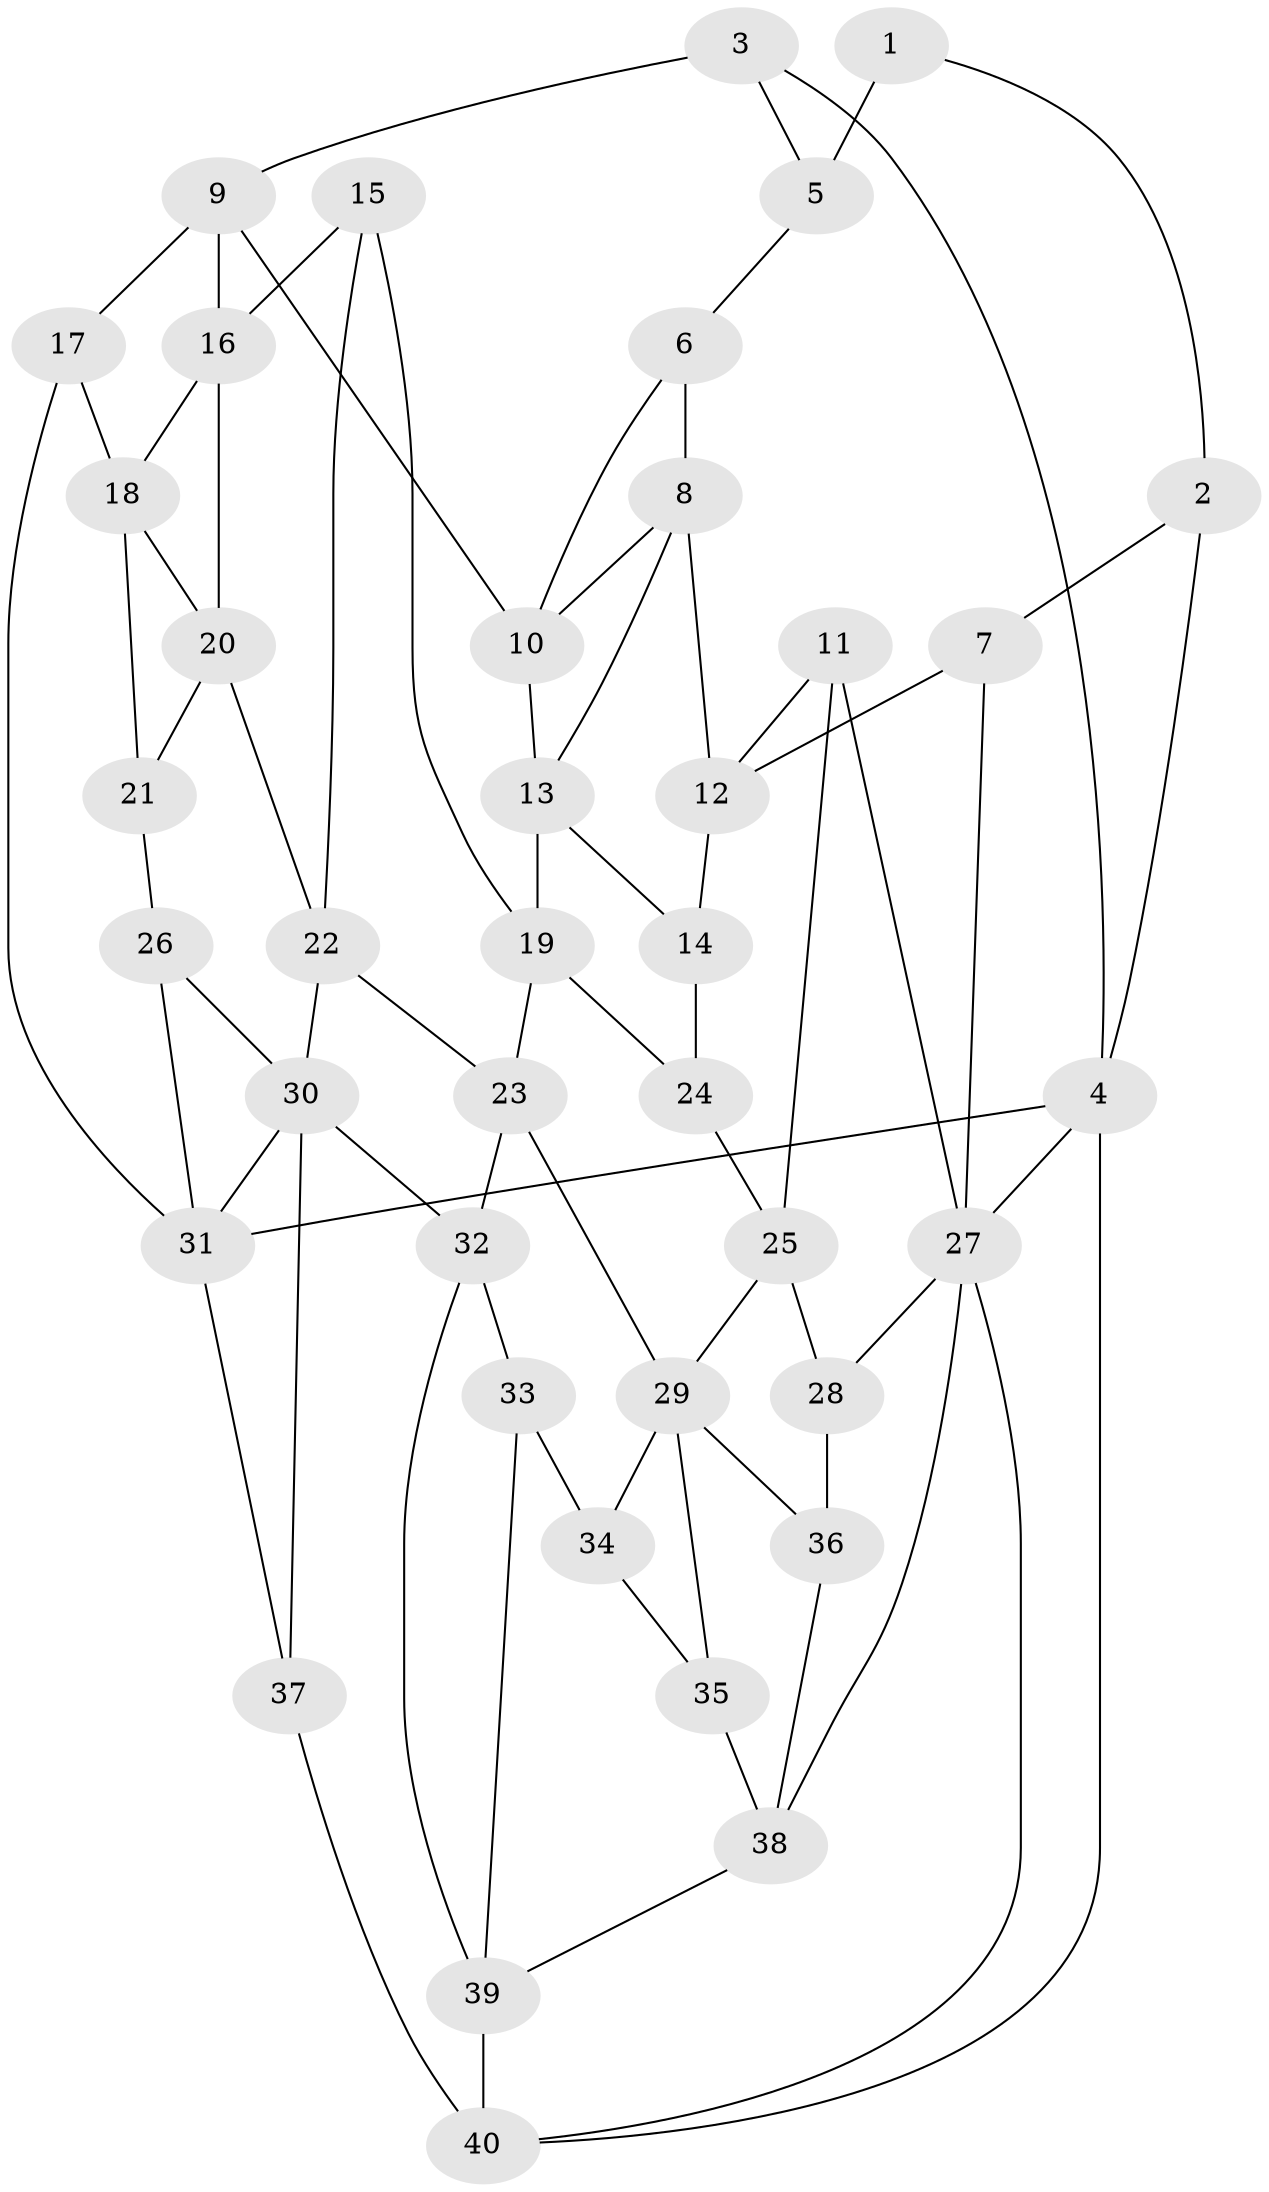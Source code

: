 // original degree distribution, {3: 0.0375, 5: 0.6125, 4: 0.175, 6: 0.175}
// Generated by graph-tools (version 1.1) at 2025/27/03/09/25 03:27:16]
// undirected, 40 vertices, 73 edges
graph export_dot {
graph [start="1"]
  node [color=gray90,style=filled];
  1;
  2;
  3;
  4;
  5;
  6;
  7;
  8;
  9;
  10;
  11;
  12;
  13;
  14;
  15;
  16;
  17;
  18;
  19;
  20;
  21;
  22;
  23;
  24;
  25;
  26;
  27;
  28;
  29;
  30;
  31;
  32;
  33;
  34;
  35;
  36;
  37;
  38;
  39;
  40;
  1 -- 2 [weight=1.0];
  1 -- 5 [weight=2.0];
  2 -- 4 [weight=1.0];
  2 -- 7 [weight=1.0];
  3 -- 4 [weight=1.0];
  3 -- 5 [weight=1.0];
  3 -- 9 [weight=1.0];
  4 -- 27 [weight=1.0];
  4 -- 31 [weight=1.0];
  4 -- 40 [weight=1.0];
  5 -- 6 [weight=1.0];
  6 -- 8 [weight=1.0];
  6 -- 10 [weight=1.0];
  7 -- 12 [weight=1.0];
  7 -- 27 [weight=1.0];
  8 -- 10 [weight=1.0];
  8 -- 12 [weight=1.0];
  8 -- 13 [weight=1.0];
  9 -- 10 [weight=1.0];
  9 -- 16 [weight=1.0];
  9 -- 17 [weight=1.0];
  10 -- 13 [weight=1.0];
  11 -- 12 [weight=1.0];
  11 -- 25 [weight=1.0];
  11 -- 27 [weight=1.0];
  12 -- 14 [weight=1.0];
  13 -- 14 [weight=1.0];
  13 -- 19 [weight=1.0];
  14 -- 24 [weight=2.0];
  15 -- 16 [weight=1.0];
  15 -- 19 [weight=1.0];
  15 -- 22 [weight=1.0];
  16 -- 18 [weight=1.0];
  16 -- 20 [weight=1.0];
  17 -- 18 [weight=1.0];
  17 -- 31 [weight=1.0];
  18 -- 20 [weight=1.0];
  18 -- 21 [weight=1.0];
  19 -- 23 [weight=1.0];
  19 -- 24 [weight=1.0];
  20 -- 21 [weight=1.0];
  20 -- 22 [weight=1.0];
  21 -- 26 [weight=2.0];
  22 -- 23 [weight=1.0];
  22 -- 30 [weight=1.0];
  23 -- 29 [weight=1.0];
  23 -- 32 [weight=1.0];
  24 -- 25 [weight=1.0];
  25 -- 28 [weight=1.0];
  25 -- 29 [weight=1.0];
  26 -- 30 [weight=1.0];
  26 -- 31 [weight=1.0];
  27 -- 28 [weight=1.0];
  27 -- 38 [weight=1.0];
  27 -- 40 [weight=1.0];
  28 -- 36 [weight=2.0];
  29 -- 34 [weight=2.0];
  29 -- 35 [weight=1.0];
  29 -- 36 [weight=1.0];
  30 -- 31 [weight=2.0];
  30 -- 32 [weight=1.0];
  30 -- 37 [weight=1.0];
  31 -- 37 [weight=1.0];
  32 -- 33 [weight=1.0];
  32 -- 39 [weight=1.0];
  33 -- 34 [weight=1.0];
  33 -- 39 [weight=1.0];
  34 -- 35 [weight=1.0];
  35 -- 38 [weight=1.0];
  36 -- 38 [weight=1.0];
  37 -- 40 [weight=2.0];
  38 -- 39 [weight=1.0];
  39 -- 40 [weight=1.0];
}
